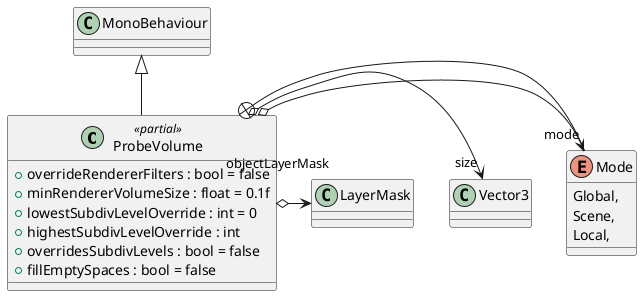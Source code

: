 @startuml
class ProbeVolume <<partial>> {
    + overrideRendererFilters : bool = false
    + minRendererVolumeSize : float = 0.1f
    + lowestSubdivLevelOverride : int = 0
    + highestSubdivLevelOverride : int
    + overridesSubdivLevels : bool = false
    + fillEmptySpaces : bool = false
}
enum Mode {
    Global,
    Scene,
    Local,
}
MonoBehaviour <|-- ProbeVolume
ProbeVolume o-> "mode" Mode
ProbeVolume o-> "size" Vector3
ProbeVolume o-> "objectLayerMask" LayerMask
ProbeVolume +-- Mode
@enduml
